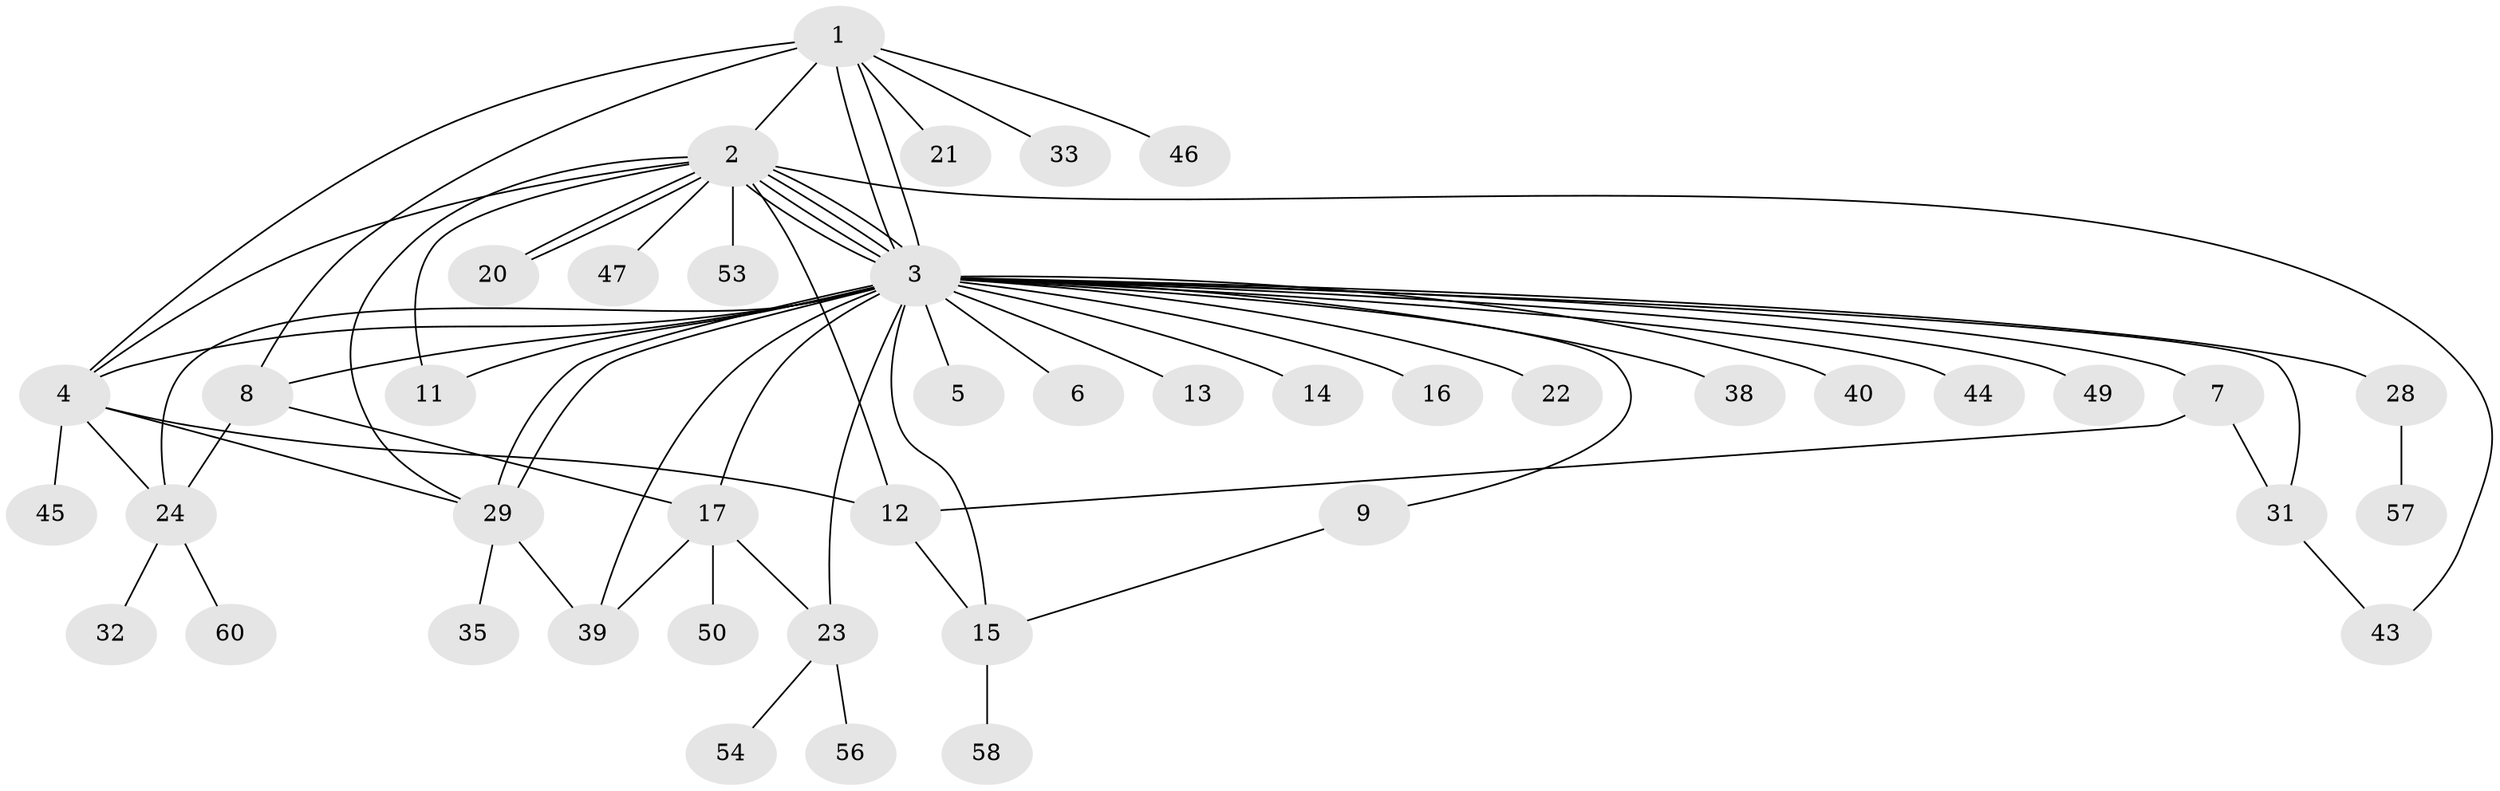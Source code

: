 // Generated by graph-tools (version 1.1) at 2025/23/03/03/25 07:23:49]
// undirected, 43 vertices, 67 edges
graph export_dot {
graph [start="1"]
  node [color=gray90,style=filled];
  1 [super="+42"];
  2 [super="+10"];
  3 [super="+18"];
  4 [super="+48"];
  5;
  6 [super="+30"];
  7 [super="+55"];
  8 [super="+25"];
  9 [super="+36"];
  11;
  12 [super="+27"];
  13;
  14;
  15 [super="+19"];
  16;
  17 [super="+26"];
  20;
  21;
  22;
  23 [super="+52"];
  24 [super="+59"];
  28 [super="+37"];
  29 [super="+34"];
  31 [super="+41"];
  32;
  33;
  35;
  38;
  39;
  40;
  43;
  44;
  45;
  46;
  47 [super="+51"];
  49;
  50;
  53;
  54;
  56;
  57;
  58;
  60;
  1 -- 2;
  1 -- 3;
  1 -- 3;
  1 -- 8;
  1 -- 21;
  1 -- 33;
  1 -- 46;
  1 -- 4;
  2 -- 3;
  2 -- 3;
  2 -- 3;
  2 -- 3;
  2 -- 4;
  2 -- 11;
  2 -- 12;
  2 -- 20;
  2 -- 20;
  2 -- 29;
  2 -- 43;
  2 -- 47;
  2 -- 53;
  3 -- 4 [weight=2];
  3 -- 5;
  3 -- 6;
  3 -- 7;
  3 -- 8;
  3 -- 9;
  3 -- 11;
  3 -- 13;
  3 -- 14;
  3 -- 15;
  3 -- 16;
  3 -- 17 [weight=2];
  3 -- 22;
  3 -- 24;
  3 -- 29;
  3 -- 29;
  3 -- 31;
  3 -- 38;
  3 -- 39;
  3 -- 40;
  3 -- 44 [weight=2];
  3 -- 49 [weight=2];
  3 -- 23;
  3 -- 28;
  4 -- 12;
  4 -- 24;
  4 -- 29;
  4 -- 45;
  7 -- 12;
  7 -- 31;
  8 -- 24;
  8 -- 17;
  9 -- 15;
  12 -- 15;
  15 -- 58;
  17 -- 23;
  17 -- 50;
  17 -- 39;
  23 -- 54;
  23 -- 56;
  24 -- 32;
  24 -- 60;
  28 -- 57;
  29 -- 35;
  29 -- 39;
  31 -- 43;
}
